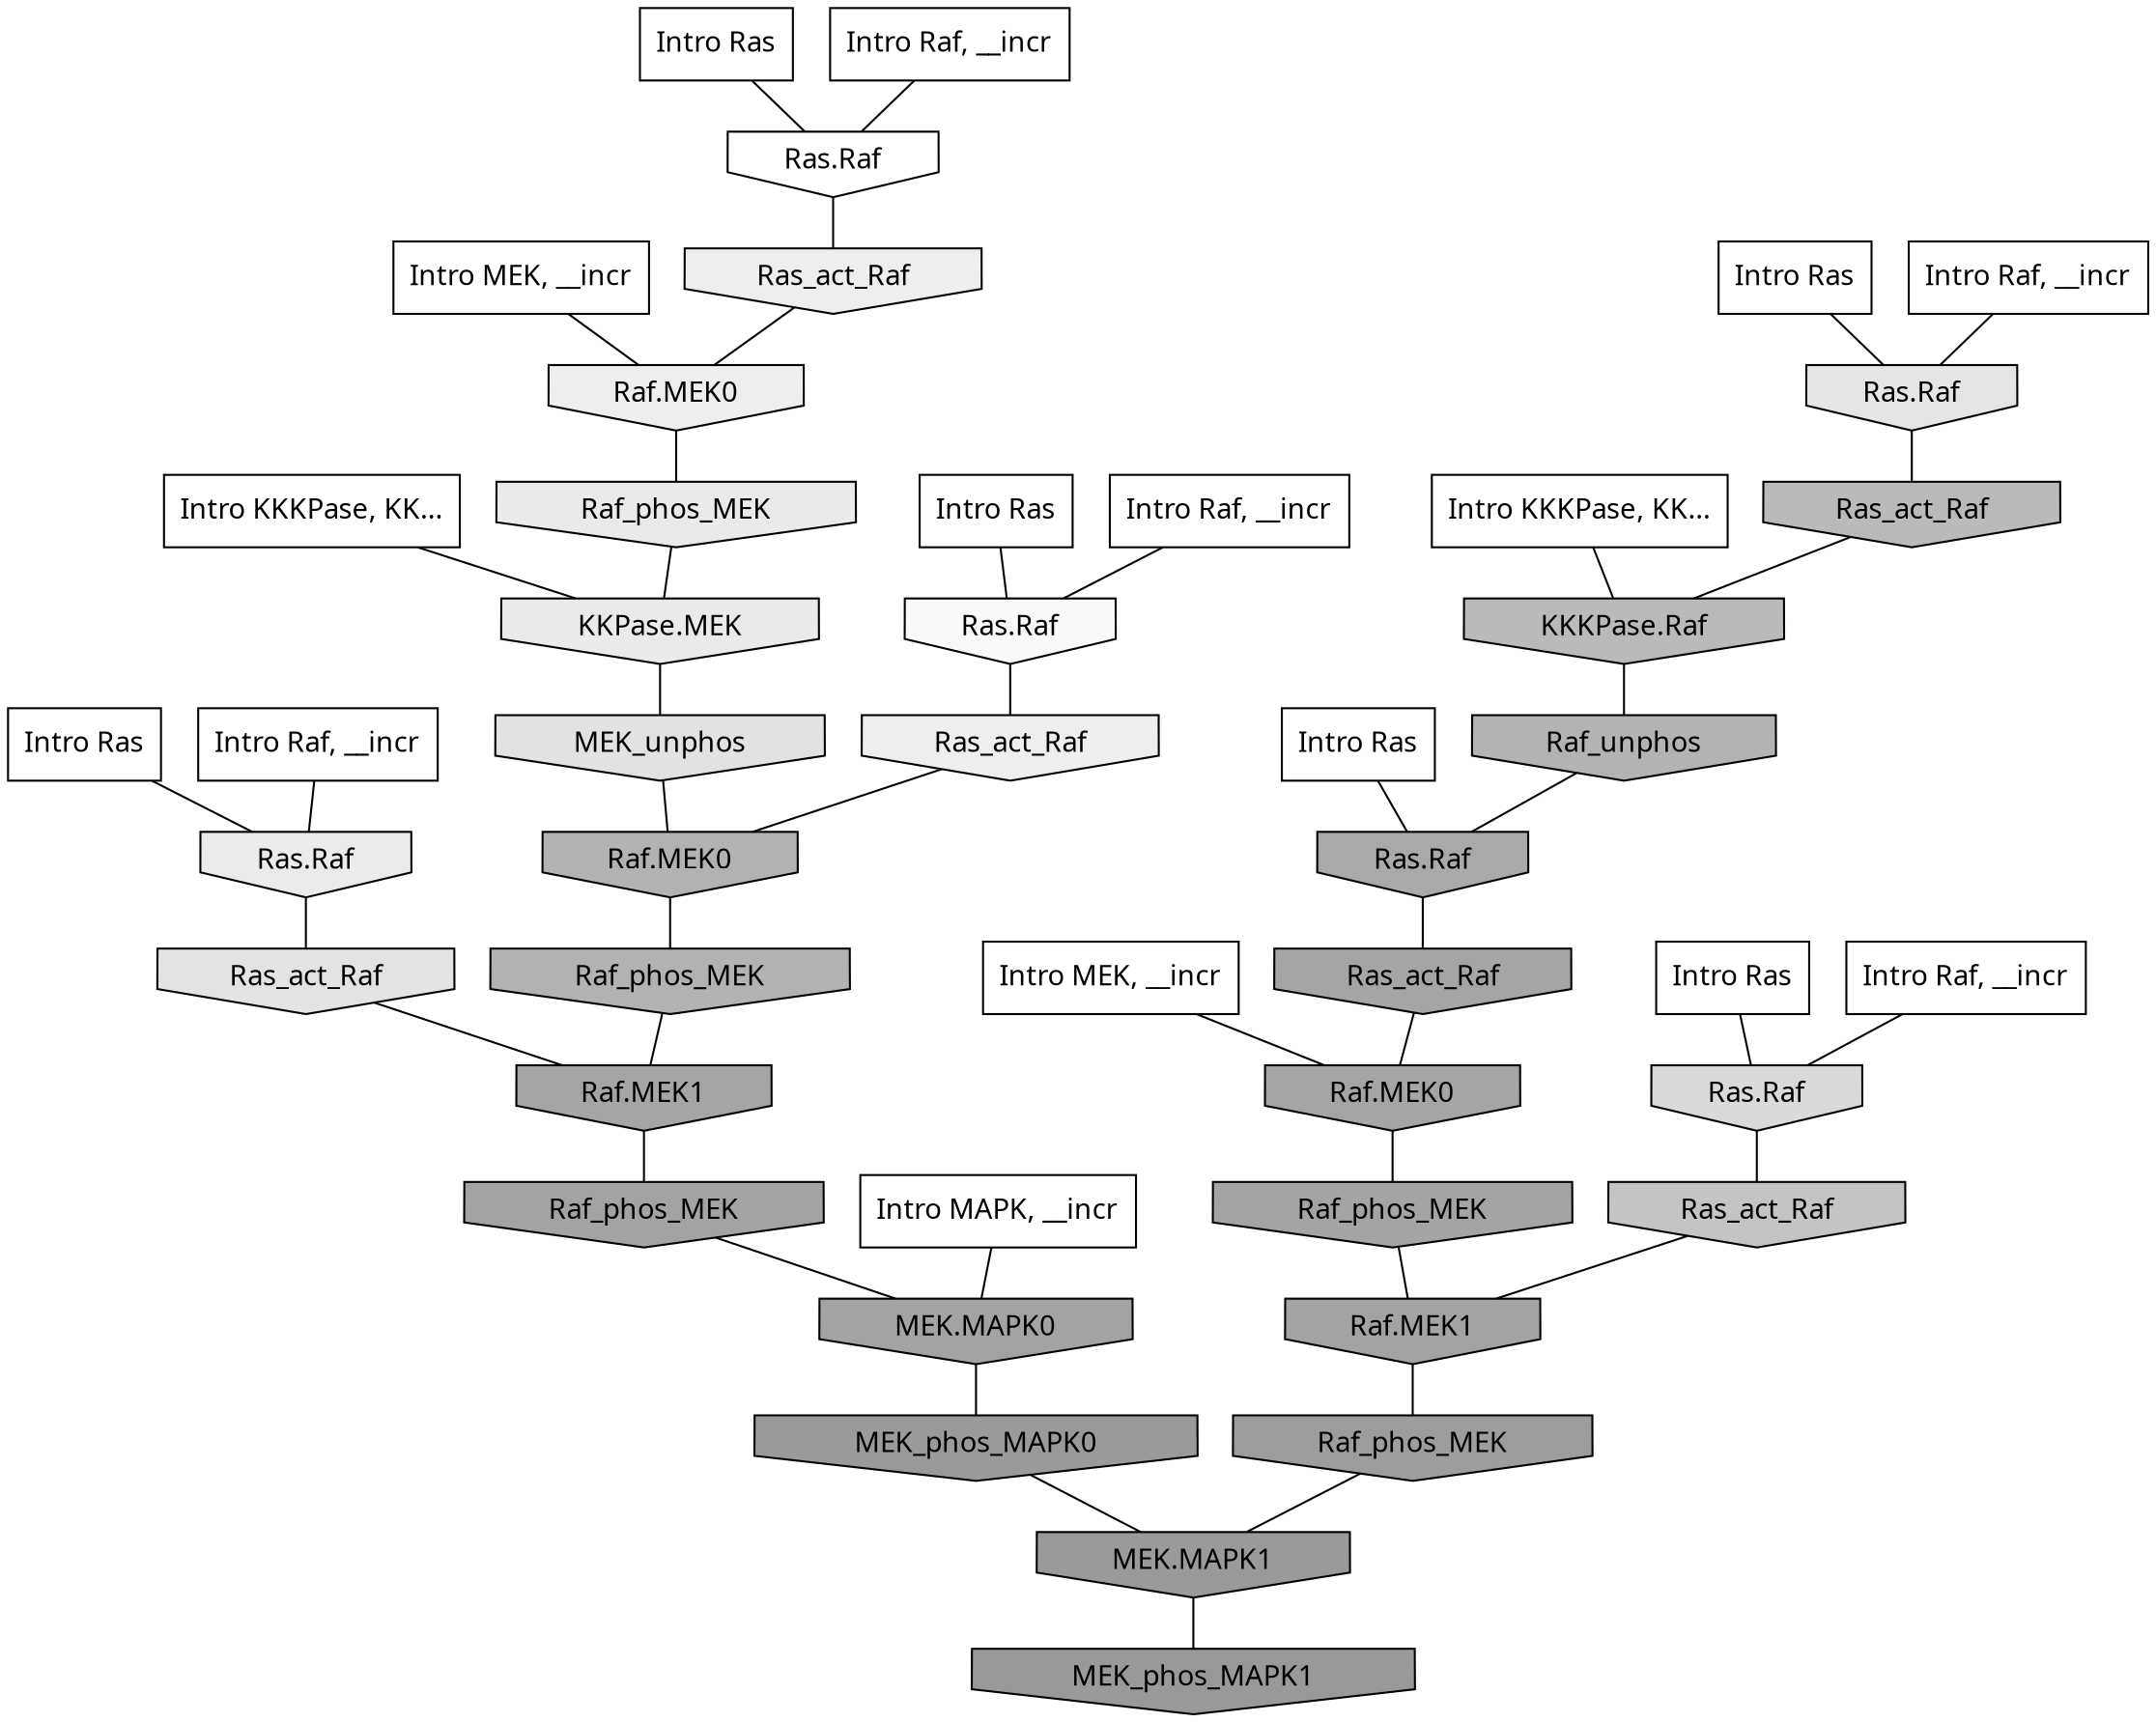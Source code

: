 digraph G{
  rankdir="TB";
  ranksep=0.30;
  node [fontname="CMU Serif"];
  edge [fontname="CMU Serif"];
  
  21 [label="Intro Ras", shape=rectangle, style=filled, fillcolor="0.000 0.000 1.000"]
  
  32 [label="Intro Ras", shape=rectangle, style=filled, fillcolor="0.000 0.000 1.000"]
  
  53 [label="Intro Ras", shape=rectangle, style=filled, fillcolor="0.000 0.000 1.000"]
  
  58 [label="Intro Ras", shape=rectangle, style=filled, fillcolor="0.000 0.000 1.000"]
  
  82 [label="Intro Ras", shape=rectangle, style=filled, fillcolor="0.000 0.000 1.000"]
  
  90 [label="Intro Ras", shape=rectangle, style=filled, fillcolor="0.000 0.000 1.000"]
  
  210 [label="Intro Raf, __incr", shape=rectangle, style=filled, fillcolor="0.000 0.000 1.000"]
  
  259 [label="Intro Raf, __incr", shape=rectangle, style=filled, fillcolor="0.000 0.000 1.000"]
  
  300 [label="Intro Raf, __incr", shape=rectangle, style=filled, fillcolor="0.000 0.000 1.000"]
  
  813 [label="Intro Raf, __incr", shape=rectangle, style=filled, fillcolor="0.000 0.000 1.000"]
  
  868 [label="Intro Raf, __incr", shape=rectangle, style=filled, fillcolor="0.000 0.000 1.000"]
  
  1407 [label="Intro MEK, __incr", shape=rectangle, style=filled, fillcolor="0.000 0.000 1.000"]
  
  1541 [label="Intro MEK, __incr", shape=rectangle, style=filled, fillcolor="0.000 0.000 1.000"]
  
  2268 [label="Intro MAPK, __incr", shape=rectangle, style=filled, fillcolor="0.000 0.000 1.000"]
  
  3116 [label="Intro KKKPase, KK...", shape=rectangle, style=filled, fillcolor="0.000 0.000 1.000"]
  
  3197 [label="Intro KKKPase, KK...", shape=rectangle, style=filled, fillcolor="0.000 0.000 1.000"]
  
  3214 [label="Ras.Raf", shape=invhouse, style=filled, fillcolor="0.000 0.000 1.000"]
  
  3466 [label="Ras.Raf", shape=invhouse, style=filled, fillcolor="0.000 0.000 0.976"]
  
  3936 [label="Ras_act_Raf", shape=invhouse, style=filled, fillcolor="0.000 0.000 0.932"]
  
  3968 [label="Ras_act_Raf", shape=invhouse, style=filled, fillcolor="0.000 0.000 0.931"]
  
  3970 [label="Raf.MEK0", shape=invhouse, style=filled, fillcolor="0.000 0.000 0.931"]
  
  4144 [label="Ras.Raf", shape=invhouse, style=filled, fillcolor="0.000 0.000 0.920"]
  
  4188 [label="Raf_phos_MEK", shape=invhouse, style=filled, fillcolor="0.000 0.000 0.916"]
  
  4216 [label="KKPase.MEK", shape=invhouse, style=filled, fillcolor="0.000 0.000 0.915"]
  
  4485 [label="Ras.Raf", shape=invhouse, style=filled, fillcolor="0.000 0.000 0.897"]
  
  4579 [label="Ras_act_Raf", shape=invhouse, style=filled, fillcolor="0.000 0.000 0.890"]
  
  4677 [label="MEK_unphos", shape=invhouse, style=filled, fillcolor="0.000 0.000 0.886"]
  
  5222 [label="Ras.Raf", shape=invhouse, style=filled, fillcolor="0.000 0.000 0.854"]
  
  7145 [label="Ras_act_Raf", shape=invhouse, style=filled, fillcolor="0.000 0.000 0.769"]
  
  8474 [label="Ras_act_Raf", shape=invhouse, style=filled, fillcolor="0.000 0.000 0.730"]
  
  8487 [label="KKKPase.Raf", shape=invhouse, style=filled, fillcolor="0.000 0.000 0.730"]
  
  9633 [label="Raf_unphos", shape=invhouse, style=filled, fillcolor="0.000 0.000 0.701"]
  
  9697 [label="Raf.MEK0", shape=invhouse, style=filled, fillcolor="0.000 0.000 0.699"]
  
  9837 [label="Raf_phos_MEK", shape=invhouse, style=filled, fillcolor="0.000 0.000 0.697"]
  
  11602 [label="Ras.Raf", shape=invhouse, style=filled, fillcolor="0.000 0.000 0.662"]
  
  12475 [label="Raf.MEK1", shape=invhouse, style=filled, fillcolor="0.000 0.000 0.648"]
  
  12638 [label="Ras_act_Raf", shape=invhouse, style=filled, fillcolor="0.000 0.000 0.645"]
  
  12653 [label="Raf.MEK0", shape=invhouse, style=filled, fillcolor="0.000 0.000 0.645"]
  
  12854 [label="Raf_phos_MEK", shape=invhouse, style=filled, fillcolor="0.000 0.000 0.642"]
  
  12954 [label="Raf_phos_MEK", shape=invhouse, style=filled, fillcolor="0.000 0.000 0.640"]
  
  12956 [label="MEK.MAPK0", shape=invhouse, style=filled, fillcolor="0.000 0.000 0.640"]
  
  13119 [label="Raf.MEK1", shape=invhouse, style=filled, fillcolor="0.000 0.000 0.638"]
  
  14889 [label="Raf_phos_MEK", shape=invhouse, style=filled, fillcolor="0.000 0.000 0.614"]
  
  15448 [label="MEK_phos_MAPK0", shape=invhouse, style=filled, fillcolor="0.000 0.000 0.605"]
  
  15461 [label="MEK.MAPK1", shape=invhouse, style=filled, fillcolor="0.000 0.000 0.605"]
  
  15725 [label="MEK_phos_MAPK1", shape=invhouse, style=filled, fillcolor="0.000 0.000 0.600"]
  
  
  15461 -> 15725 [dir=none, color="0.000 0.000 0.000"] 
  15448 -> 15461 [dir=none, color="0.000 0.000 0.000"] 
  14889 -> 15461 [dir=none, color="0.000 0.000 0.000"] 
  13119 -> 14889 [dir=none, color="0.000 0.000 0.000"] 
  12956 -> 15448 [dir=none, color="0.000 0.000 0.000"] 
  12954 -> 12956 [dir=none, color="0.000 0.000 0.000"] 
  12854 -> 13119 [dir=none, color="0.000 0.000 0.000"] 
  12653 -> 12854 [dir=none, color="0.000 0.000 0.000"] 
  12638 -> 12653 [dir=none, color="0.000 0.000 0.000"] 
  12475 -> 12954 [dir=none, color="0.000 0.000 0.000"] 
  11602 -> 12638 [dir=none, color="0.000 0.000 0.000"] 
  9837 -> 12475 [dir=none, color="0.000 0.000 0.000"] 
  9697 -> 9837 [dir=none, color="0.000 0.000 0.000"] 
  9633 -> 11602 [dir=none, color="0.000 0.000 0.000"] 
  8487 -> 9633 [dir=none, color="0.000 0.000 0.000"] 
  8474 -> 8487 [dir=none, color="0.000 0.000 0.000"] 
  7145 -> 13119 [dir=none, color="0.000 0.000 0.000"] 
  5222 -> 7145 [dir=none, color="0.000 0.000 0.000"] 
  4677 -> 9697 [dir=none, color="0.000 0.000 0.000"] 
  4579 -> 12475 [dir=none, color="0.000 0.000 0.000"] 
  4485 -> 8474 [dir=none, color="0.000 0.000 0.000"] 
  4216 -> 4677 [dir=none, color="0.000 0.000 0.000"] 
  4188 -> 4216 [dir=none, color="0.000 0.000 0.000"] 
  4144 -> 4579 [dir=none, color="0.000 0.000 0.000"] 
  3970 -> 4188 [dir=none, color="0.000 0.000 0.000"] 
  3968 -> 3970 [dir=none, color="0.000 0.000 0.000"] 
  3936 -> 9697 [dir=none, color="0.000 0.000 0.000"] 
  3466 -> 3936 [dir=none, color="0.000 0.000 0.000"] 
  3214 -> 3968 [dir=none, color="0.000 0.000 0.000"] 
  3197 -> 4216 [dir=none, color="0.000 0.000 0.000"] 
  3116 -> 8487 [dir=none, color="0.000 0.000 0.000"] 
  2268 -> 12956 [dir=none, color="0.000 0.000 0.000"] 
  1541 -> 3970 [dir=none, color="0.000 0.000 0.000"] 
  1407 -> 12653 [dir=none, color="0.000 0.000 0.000"] 
  868 -> 4485 [dir=none, color="0.000 0.000 0.000"] 
  813 -> 5222 [dir=none, color="0.000 0.000 0.000"] 
  300 -> 4144 [dir=none, color="0.000 0.000 0.000"] 
  259 -> 3214 [dir=none, color="0.000 0.000 0.000"] 
  210 -> 3466 [dir=none, color="0.000 0.000 0.000"] 
  90 -> 3466 [dir=none, color="0.000 0.000 0.000"] 
  82 -> 4485 [dir=none, color="0.000 0.000 0.000"] 
  58 -> 5222 [dir=none, color="0.000 0.000 0.000"] 
  53 -> 3214 [dir=none, color="0.000 0.000 0.000"] 
  32 -> 4144 [dir=none, color="0.000 0.000 0.000"] 
  21 -> 11602 [dir=none, color="0.000 0.000 0.000"] 
  
  }
